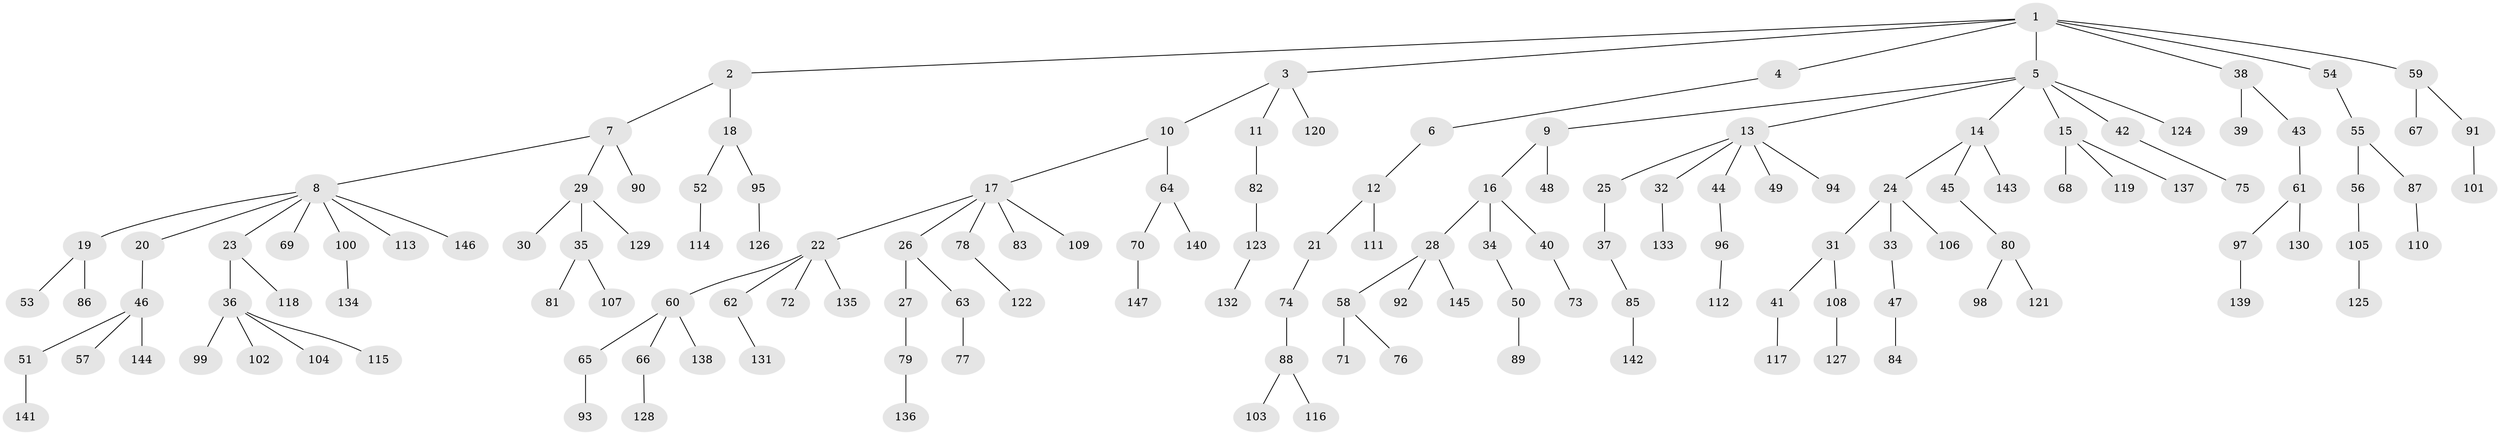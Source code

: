 // coarse degree distribution, {7: 0.041666666666666664, 5: 0.020833333333333332, 2: 0.20833333333333334, 6: 0.020833333333333332, 4: 0.041666666666666664, 3: 0.10416666666666667, 1: 0.5625}
// Generated by graph-tools (version 1.1) at 2025/52/02/27/25 19:52:11]
// undirected, 147 vertices, 146 edges
graph export_dot {
graph [start="1"]
  node [color=gray90,style=filled];
  1;
  2;
  3;
  4;
  5;
  6;
  7;
  8;
  9;
  10;
  11;
  12;
  13;
  14;
  15;
  16;
  17;
  18;
  19;
  20;
  21;
  22;
  23;
  24;
  25;
  26;
  27;
  28;
  29;
  30;
  31;
  32;
  33;
  34;
  35;
  36;
  37;
  38;
  39;
  40;
  41;
  42;
  43;
  44;
  45;
  46;
  47;
  48;
  49;
  50;
  51;
  52;
  53;
  54;
  55;
  56;
  57;
  58;
  59;
  60;
  61;
  62;
  63;
  64;
  65;
  66;
  67;
  68;
  69;
  70;
  71;
  72;
  73;
  74;
  75;
  76;
  77;
  78;
  79;
  80;
  81;
  82;
  83;
  84;
  85;
  86;
  87;
  88;
  89;
  90;
  91;
  92;
  93;
  94;
  95;
  96;
  97;
  98;
  99;
  100;
  101;
  102;
  103;
  104;
  105;
  106;
  107;
  108;
  109;
  110;
  111;
  112;
  113;
  114;
  115;
  116;
  117;
  118;
  119;
  120;
  121;
  122;
  123;
  124;
  125;
  126;
  127;
  128;
  129;
  130;
  131;
  132;
  133;
  134;
  135;
  136;
  137;
  138;
  139;
  140;
  141;
  142;
  143;
  144;
  145;
  146;
  147;
  1 -- 2;
  1 -- 3;
  1 -- 4;
  1 -- 5;
  1 -- 38;
  1 -- 54;
  1 -- 59;
  2 -- 7;
  2 -- 18;
  3 -- 10;
  3 -- 11;
  3 -- 120;
  4 -- 6;
  5 -- 9;
  5 -- 13;
  5 -- 14;
  5 -- 15;
  5 -- 42;
  5 -- 124;
  6 -- 12;
  7 -- 8;
  7 -- 29;
  7 -- 90;
  8 -- 19;
  8 -- 20;
  8 -- 23;
  8 -- 69;
  8 -- 100;
  8 -- 113;
  8 -- 146;
  9 -- 16;
  9 -- 48;
  10 -- 17;
  10 -- 64;
  11 -- 82;
  12 -- 21;
  12 -- 111;
  13 -- 25;
  13 -- 32;
  13 -- 44;
  13 -- 49;
  13 -- 94;
  14 -- 24;
  14 -- 45;
  14 -- 143;
  15 -- 68;
  15 -- 119;
  15 -- 137;
  16 -- 28;
  16 -- 34;
  16 -- 40;
  17 -- 22;
  17 -- 26;
  17 -- 78;
  17 -- 83;
  17 -- 109;
  18 -- 52;
  18 -- 95;
  19 -- 53;
  19 -- 86;
  20 -- 46;
  21 -- 74;
  22 -- 60;
  22 -- 62;
  22 -- 72;
  22 -- 135;
  23 -- 36;
  23 -- 118;
  24 -- 31;
  24 -- 33;
  24 -- 106;
  25 -- 37;
  26 -- 27;
  26 -- 63;
  27 -- 79;
  28 -- 58;
  28 -- 92;
  28 -- 145;
  29 -- 30;
  29 -- 35;
  29 -- 129;
  31 -- 41;
  31 -- 108;
  32 -- 133;
  33 -- 47;
  34 -- 50;
  35 -- 81;
  35 -- 107;
  36 -- 99;
  36 -- 102;
  36 -- 104;
  36 -- 115;
  37 -- 85;
  38 -- 39;
  38 -- 43;
  40 -- 73;
  41 -- 117;
  42 -- 75;
  43 -- 61;
  44 -- 96;
  45 -- 80;
  46 -- 51;
  46 -- 57;
  46 -- 144;
  47 -- 84;
  50 -- 89;
  51 -- 141;
  52 -- 114;
  54 -- 55;
  55 -- 56;
  55 -- 87;
  56 -- 105;
  58 -- 71;
  58 -- 76;
  59 -- 67;
  59 -- 91;
  60 -- 65;
  60 -- 66;
  60 -- 138;
  61 -- 97;
  61 -- 130;
  62 -- 131;
  63 -- 77;
  64 -- 70;
  64 -- 140;
  65 -- 93;
  66 -- 128;
  70 -- 147;
  74 -- 88;
  78 -- 122;
  79 -- 136;
  80 -- 98;
  80 -- 121;
  82 -- 123;
  85 -- 142;
  87 -- 110;
  88 -- 103;
  88 -- 116;
  91 -- 101;
  95 -- 126;
  96 -- 112;
  97 -- 139;
  100 -- 134;
  105 -- 125;
  108 -- 127;
  123 -- 132;
}
